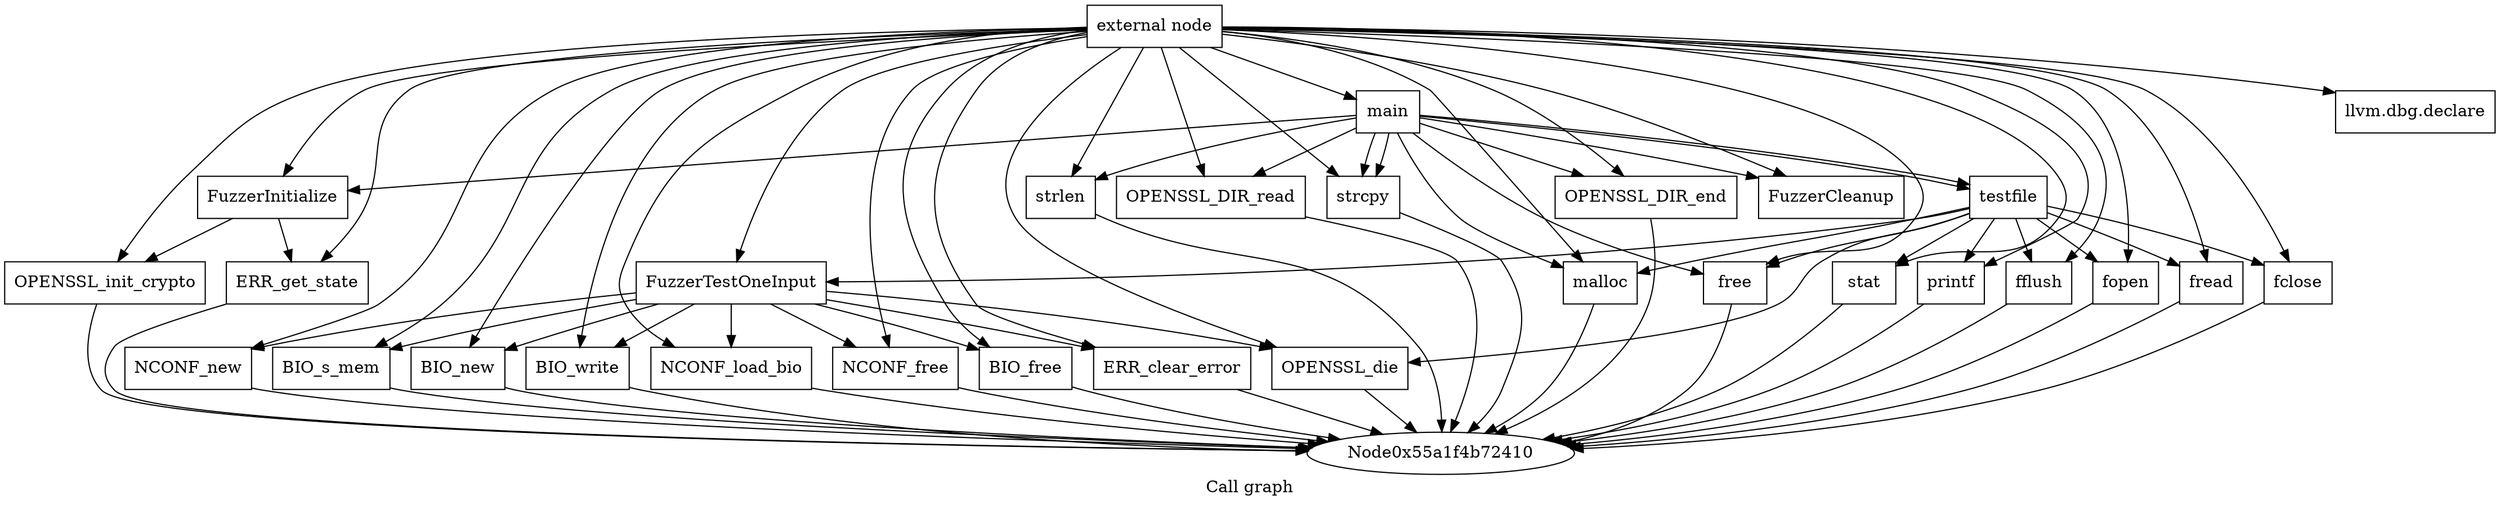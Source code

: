 digraph "Call graph" {
	label="Call graph";

	Node0x55a1f4b723e0 [shape=record,label="{external node}"];
	Node0x55a1f4b723e0 -> Node0x55a1f4b72480;
	Node0x55a1f4b723e0 -> Node0x55a1f4b72550;
	Node0x55a1f4b723e0 -> Node0x55a1f4b72520;
	Node0x55a1f4b723e0 -> Node0x55a1f4b725c0;
	Node0x55a1f4b723e0 -> Node0x55a1f4b726a0;
	Node0x55a1f4b723e0 -> Node0x55a1f4b72710;
	Node0x55a1f4b723e0 -> Node0x55a1f4b727b0;
	Node0x55a1f4b723e0 -> Node0x55a1f4b72740;
	Node0x55a1f4b723e0 -> Node0x55a1f4b72860;
	Node0x55a1f4b723e0 -> Node0x55a1f4b728d0;
	Node0x55a1f4b723e0 -> Node0x55a1f4b9a2f0;
	Node0x55a1f4b723e0 -> Node0x55a1f4b9a360;
	Node0x55a1f4b723e0 -> Node0x55a1f4b9a3d0;
	Node0x55a1f4b723e0 -> Node0x55a1f4b9a440;
	Node0x55a1f4b723e0 -> Node0x55a1f4b9a660;
	Node0x55a1f4b723e0 -> Node0x55a1f4b9a6d0;
	Node0x55a1f4b723e0 -> Node0x55a1f4b9a770;
	Node0x55a1f4b723e0 -> Node0x55a1f4b9a700;
	Node0x55a1f4b723e0 -> Node0x55a1f4b9a820;
	Node0x55a1f4b723e0 -> Node0x55a1f4b9a890;
	Node0x55a1f4b723e0 -> Node0x55a1f4b9a970;
	Node0x55a1f4b723e0 -> Node0x55a1f4b9a9e0;
	Node0x55a1f4b723e0 -> Node0x55a1f4b9ab10;
	Node0x55a1f4b723e0 -> Node0x55a1f4b9abb0;
	Node0x55a1f4b723e0 -> Node0x55a1f4b9ab40;
	Node0x55a1f4b723e0 -> Node0x55a1f4b9ac60;
	Node0x55a1f4b723e0 -> Node0x55a1f4b9acd0;
	Node0x55a1f4b723e0 -> Node0x55a1f4b9ad40;
	Node0x55a1f4b72480 [shape=record,label="{FuzzerInitialize}"];
	Node0x55a1f4b72480 -> Node0x55a1f4b72520;
	Node0x55a1f4b72480 -> Node0x55a1f4b725c0;
	Node0x55a1f4b72550 [shape=record,label="{llvm.dbg.declare}"];
	Node0x55a1f4b9a2f0 [shape=record,label="{NCONF_load_bio}"];
	Node0x55a1f4b9a2f0 -> Node0x55a1f4b72410;
	Node0x55a1f4b72520 [shape=record,label="{OPENSSL_init_crypto}"];
	Node0x55a1f4b72520 -> Node0x55a1f4b72410;
	Node0x55a1f4b725c0 [shape=record,label="{ERR_get_state}"];
	Node0x55a1f4b725c0 -> Node0x55a1f4b72410;
	Node0x55a1f4b726a0 [shape=record,label="{FuzzerTestOneInput}"];
	Node0x55a1f4b726a0 -> Node0x55a1f4b72710;
	Node0x55a1f4b726a0 -> Node0x55a1f4b727b0;
	Node0x55a1f4b726a0 -> Node0x55a1f4b72740;
	Node0x55a1f4b726a0 -> Node0x55a1f4b72860;
	Node0x55a1f4b726a0 -> Node0x55a1f4b728d0;
	Node0x55a1f4b726a0 -> Node0x55a1f4b9a2f0;
	Node0x55a1f4b726a0 -> Node0x55a1f4b9a360;
	Node0x55a1f4b726a0 -> Node0x55a1f4b9a3d0;
	Node0x55a1f4b726a0 -> Node0x55a1f4b9a440;
	Node0x55a1f4b72710 [shape=record,label="{NCONF_new}"];
	Node0x55a1f4b72710 -> Node0x55a1f4b72410;
	Node0x55a1f4b727b0 [shape=record,label="{BIO_s_mem}"];
	Node0x55a1f4b727b0 -> Node0x55a1f4b72410;
	Node0x55a1f4b72740 [shape=record,label="{BIO_new}"];
	Node0x55a1f4b72740 -> Node0x55a1f4b72410;
	Node0x55a1f4b72860 [shape=record,label="{BIO_write}"];
	Node0x55a1f4b72860 -> Node0x55a1f4b72410;
	Node0x55a1f4b728d0 [shape=record,label="{OPENSSL_die}"];
	Node0x55a1f4b728d0 -> Node0x55a1f4b72410;
	Node0x55a1f4b9a360 [shape=record,label="{NCONF_free}"];
	Node0x55a1f4b9a360 -> Node0x55a1f4b72410;
	Node0x55a1f4b9a3d0 [shape=record,label="{BIO_free}"];
	Node0x55a1f4b9a3d0 -> Node0x55a1f4b72410;
	Node0x55a1f4b9a440 [shape=record,label="{ERR_clear_error}"];
	Node0x55a1f4b9a440 -> Node0x55a1f4b72410;
	Node0x55a1f4b9a660 [shape=record,label="{FuzzerCleanup}"];
	Node0x55a1f4b9a6d0 [shape=record,label="{main}"];
	Node0x55a1f4b9a6d0 -> Node0x55a1f4b72480;
	Node0x55a1f4b9a6d0 -> Node0x55a1f4b9a770;
	Node0x55a1f4b9a6d0 -> Node0x55a1f4b9a700;
	Node0x55a1f4b9a6d0 -> Node0x55a1f4b9a820;
	Node0x55a1f4b9a6d0 -> Node0x55a1f4b9a890;
	Node0x55a1f4b9a6d0 -> Node0x55a1f4b9a890;
	Node0x55a1f4b9a6d0 -> Node0x55a1f4b9a900;
	Node0x55a1f4b9a6d0 -> Node0x55a1f4b9a970;
	Node0x55a1f4b9a6d0 -> Node0x55a1f4b9a900;
	Node0x55a1f4b9a6d0 -> Node0x55a1f4b9a9e0;
	Node0x55a1f4b9a6d0 -> Node0x55a1f4b9a660;
	Node0x55a1f4b9a770 [shape=record,label="{strlen}"];
	Node0x55a1f4b9a770 -> Node0x55a1f4b72410;
	Node0x55a1f4b9a700 [shape=record,label="{OPENSSL_DIR_read}"];
	Node0x55a1f4b9a700 -> Node0x55a1f4b72410;
	Node0x55a1f4b9a820 [shape=record,label="{malloc}"];
	Node0x55a1f4b9a820 -> Node0x55a1f4b72410;
	Node0x55a1f4b9a890 [shape=record,label="{strcpy}"];
	Node0x55a1f4b9a890 -> Node0x55a1f4b72410;
	Node0x55a1f4b9a900 [shape=record,label="{testfile}"];
	Node0x55a1f4b9a900 -> Node0x55a1f4b9ab10;
	Node0x55a1f4b9a900 -> Node0x55a1f4b9abb0;
	Node0x55a1f4b9a900 -> Node0x55a1f4b9ab40;
	Node0x55a1f4b9a900 -> Node0x55a1f4b9ac60;
	Node0x55a1f4b9a900 -> Node0x55a1f4b9a820;
	Node0x55a1f4b9a900 -> Node0x55a1f4b9acd0;
	Node0x55a1f4b9a900 -> Node0x55a1f4b728d0;
	Node0x55a1f4b9a900 -> Node0x55a1f4b726a0;
	Node0x55a1f4b9a900 -> Node0x55a1f4b9a9e0;
	Node0x55a1f4b9a900 -> Node0x55a1f4b9ad40;
	Node0x55a1f4b9a970 [shape=record,label="{OPENSSL_DIR_end}"];
	Node0x55a1f4b9a970 -> Node0x55a1f4b72410;
	Node0x55a1f4b9a9e0 [shape=record,label="{free}"];
	Node0x55a1f4b9a9e0 -> Node0x55a1f4b72410;
	Node0x55a1f4b9ab10 [shape=record,label="{stat}"];
	Node0x55a1f4b9ab10 -> Node0x55a1f4b72410;
	Node0x55a1f4b9abb0 [shape=record,label="{printf}"];
	Node0x55a1f4b9abb0 -> Node0x55a1f4b72410;
	Node0x55a1f4b9ab40 [shape=record,label="{fflush}"];
	Node0x55a1f4b9ab40 -> Node0x55a1f4b72410;
	Node0x55a1f4b9ac60 [shape=record,label="{fopen}"];
	Node0x55a1f4b9ac60 -> Node0x55a1f4b72410;
	Node0x55a1f4b9acd0 [shape=record,label="{fread}"];
	Node0x55a1f4b9acd0 -> Node0x55a1f4b72410;
	Node0x55a1f4b9ad40 [shape=record,label="{fclose}"];
	Node0x55a1f4b9ad40 -> Node0x55a1f4b72410;
}
